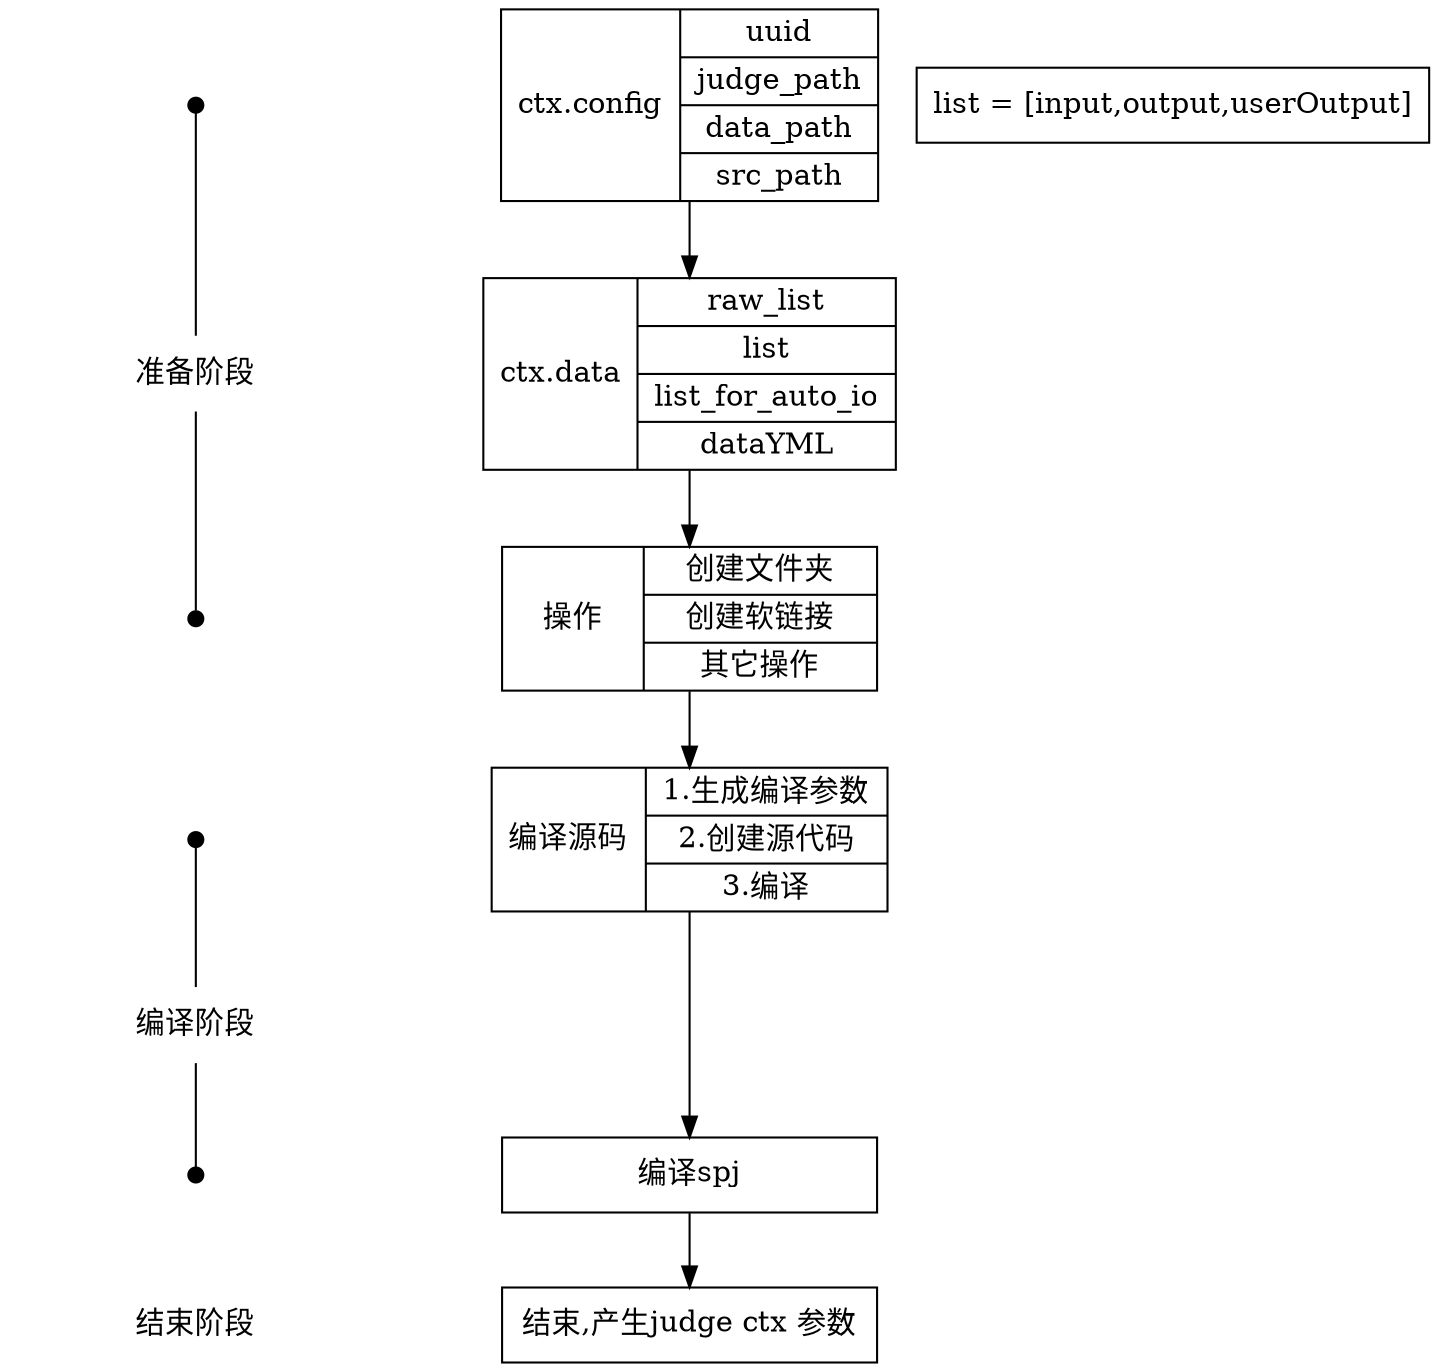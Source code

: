 digraph compile_stage {
    node[shape=rect style=filled fillcolor=white colorscheme=accent8 width=2.5];
    //txt_n1;
    txt1,txt2,txt3[shape=plaintext style=none];
    txt1[label="准备阶段"];
    txt2[label="编译阶段"];
    txt3[label="结束阶段"];
    //txt1-> txt2-> txt3;
    {
        rank=same;
        a[shape=record label="ctx.config|{
            uuid|
                judge_path|
                data_path|
                src_path
        }"];
        ax[shape=point fillcolor=black width=.1];
    }

    {
        b[shape=record label="ctx.data|{
            raw_list|
                list|
                list_for_auto_io|
                dataYML
        }"];
    }
    {
        rank=same;
        b1[shape=record label="操作|{创建文件夹|
            创建软链接|
            其它操作}"];
        bx[shape=point fillcolor=black width=.1];
    }


    {
        rank=same;
        cx[shape=point fillcolor=black width=.1];
        c[shape=record label="编译源码|{1.生成编译参数|2.创建源代码|3.编译}"];
    }
    {
        rank=same;
        dx[shape=point fillcolor=black width=.1];
        d[label="编译spj"];
        dx->d[minlen=8 style=invis];
    }

    {
        rank=same;
        e[label="结束,产生judge ctx 参数"]
        txt3;
    }

    ax->txt1->bx[arrowhead=none];
    bx->cx[arrowhead=none style=invis];
    cx->txt2->dx[arrowhead=none];
    dx->txt3[style=invis];
    a->b->b1->c->d->e;
    list[shape=record label="list = [input,output,userOutput]"]
}
